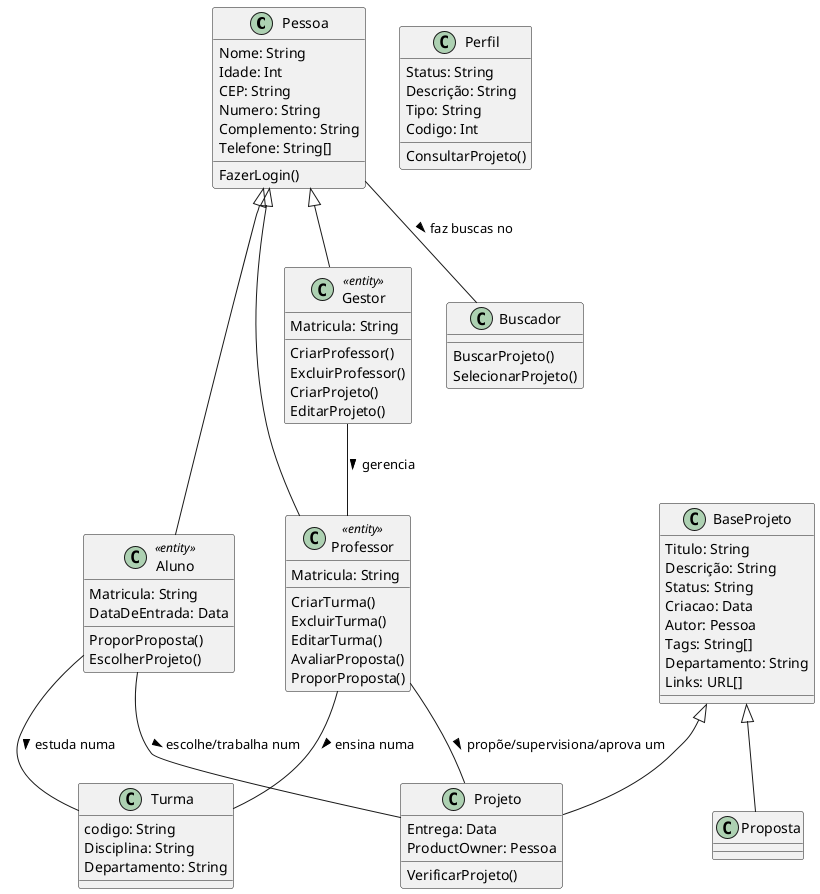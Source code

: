 @startuml
class Pessoa {
    Nome: String
    Idade: Int
    CEP: String
    Numero: String
    Complemento: String
    Telefone: String[]

    FazerLogin()
}

class Professor <<entity>>{
    Matricula: String 

    CriarTurma()
    ExcluirTurma()
    EditarTurma()
    AvaliarProposta()
    ProporProposta()
}

class Aluno <<entity>>{
    Matricula: String
    DataDeEntrada: Data

    ProporProposta()
    EscolherProjeto()
}

class Gestor <<entity>>{
    Matricula: String

    CriarProfessor()
    ExcluirProfessor()
    CriarProjeto()
    EditarProjeto()
}

class BaseProjeto {
    Titulo: String
    Descrição: String
    Status: String
    Criacao: Data
    Autor: Pessoa
    Tags: String[]
    Departamento: String
    Links: URL[]
}

class Projeto {
    Entrega: Data
    VerificarProjeto()
    ProductOwner: Pessoa
}

class Proposta {
}

class Perfil  {
    Status: String
    Descrição: String
    Tipo: String
    Codigo: Int
    
    ConsultarProjeto()
}

class Turma {
    codigo: String
    Disciplina: String
    Departamento: String
}

class Buscador {
    BuscarProjeto()
    SelecionarProjeto()
}

Pessoa <|-- Professor
Pessoa <|-- Aluno
Pessoa <|-- Gestor

BaseProjeto <|-- Projeto
BaseProjeto <|-- Proposta

Aluno -- Projeto :  escolhe/trabalha num >
Aluno -- Turma   :  estuda numa >
Pessoa -- Buscador : faz buscas no >
Professor -- Turma : ensina numa >
Professor -- Projeto : propõe/supervisiona/aprova um >
Gestor -- Professor : gerencia >
@enduml
